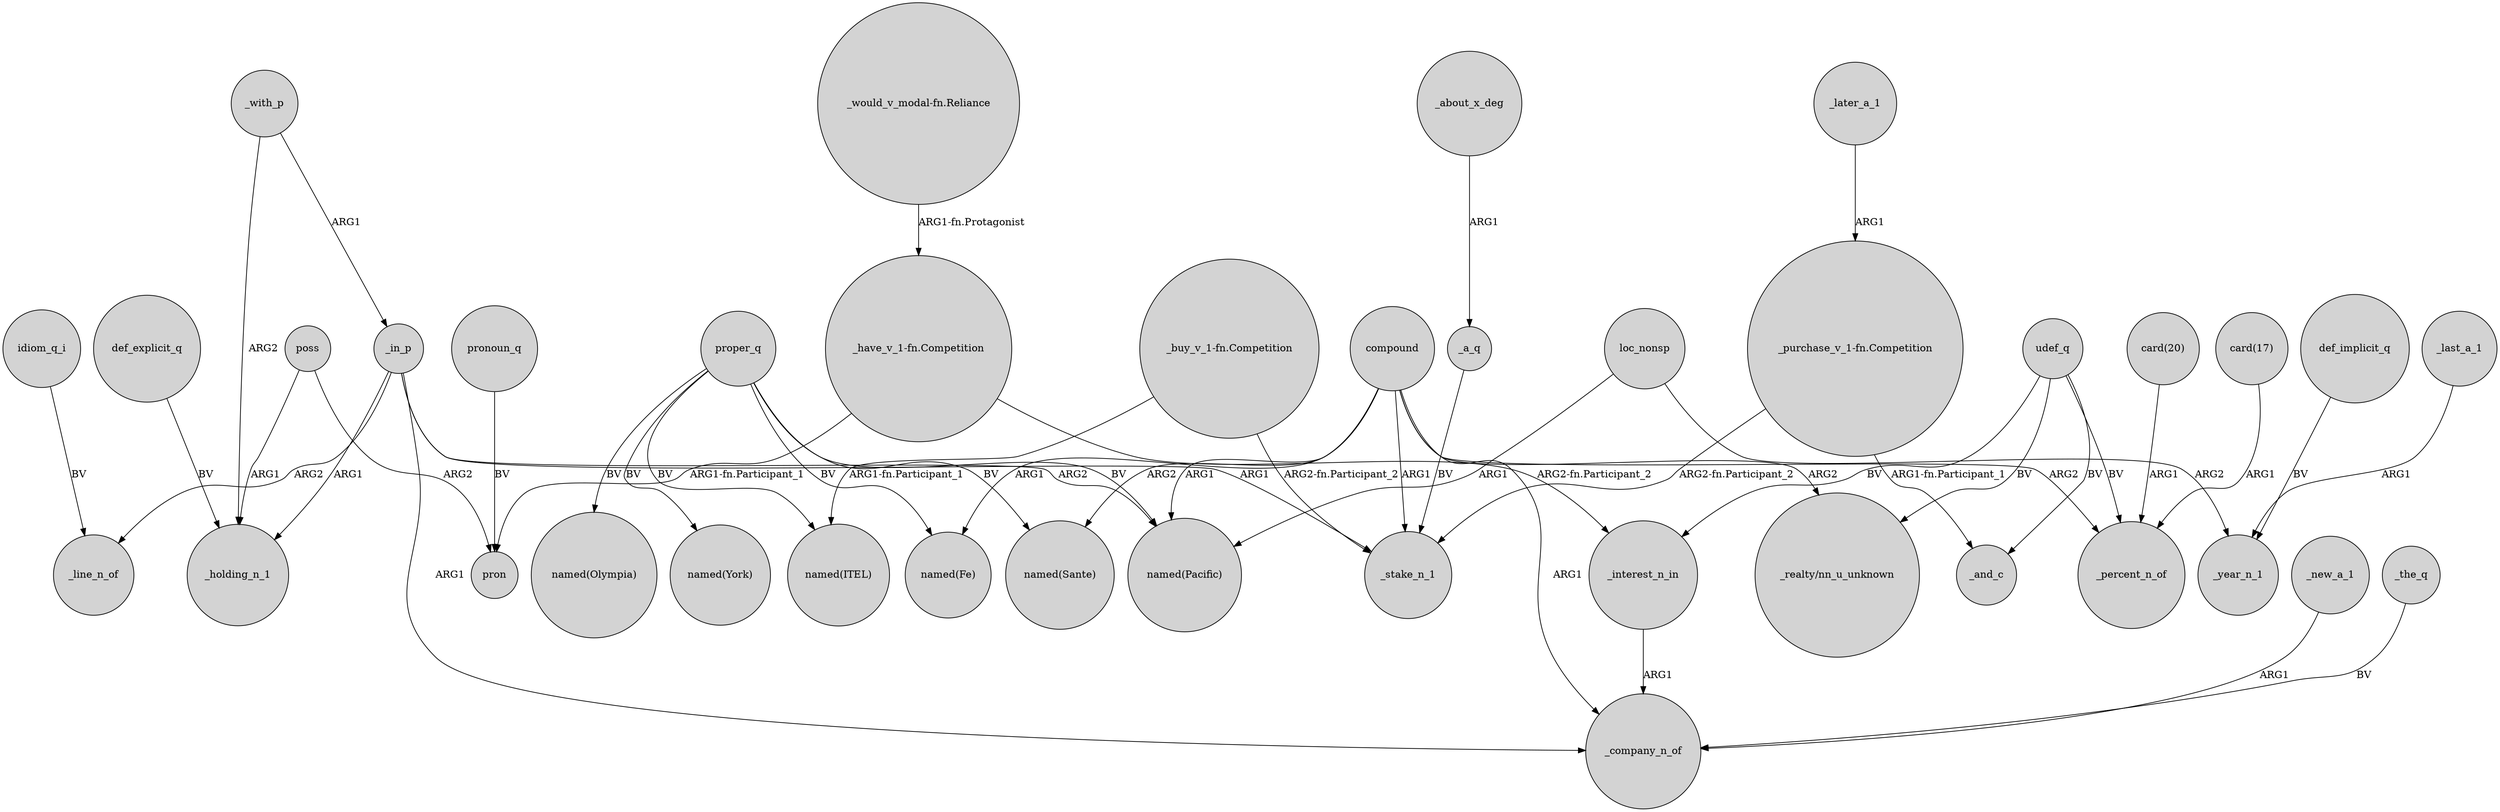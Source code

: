 digraph {
	node [shape=circle style=filled]
	"_would_v_modal-fn.Reliance" -> "_have_v_1-fn.Competition" [label="ARG1-fn.Protagonist"]
	_in_p -> _line_n_of [label=ARG2]
	proper_q -> "named(ITEL)" [label=BV]
	_with_p -> _holding_n_1 [label=ARG2]
	proper_q -> "named(Fe)" [label=BV]
	"card(20)" -> _percent_n_of [label=ARG1]
	"_have_v_1-fn.Competition" -> _interest_n_in [label="ARG2-fn.Participant_2"]
	def_implicit_q -> _year_n_1 [label=BV]
	"card(17)" -> _percent_n_of [label=ARG1]
	proper_q -> "named(Sante)" [label=BV]
	"_have_v_1-fn.Competition" -> pron [label="ARG1-fn.Participant_1"]
	_in_p -> _company_n_of [label=ARG1]
	_interest_n_in -> _company_n_of [label=ARG1]
	compound -> _company_n_of [label=ARG1]
	idiom_q_i -> _line_n_of [label=BV]
	udef_q -> _and_c [label=BV]
	loc_nonsp -> "named(Pacific)" [label=ARG1]
	loc_nonsp -> _year_n_1 [label=ARG2]
	proper_q -> "named(York)" [label=BV]
	_with_p -> _in_p [label=ARG1]
	"_purchase_v_1-fn.Competition" -> _stake_n_1 [label="ARG2-fn.Participant_2"]
	compound -> "named(Pacific)" [label=ARG1]
	pronoun_q -> pron [label=BV]
	udef_q -> "_realty/nn_u_unknown" [label=BV]
	poss -> pron [label=ARG2]
	"_buy_v_1-fn.Competition" -> _stake_n_1 [label="ARG2-fn.Participant_2"]
	udef_q -> _percent_n_of [label=BV]
	compound -> _stake_n_1 [label=ARG1]
	compound -> _percent_n_of [label=ARG2]
	_last_a_1 -> _year_n_1 [label=ARG1]
	compound -> "_realty/nn_u_unknown" [label=ARG2]
	compound -> "named(Fe)" [label=ARG1]
	_in_p -> "named(Pacific)" [label=ARG2]
	"_purchase_v_1-fn.Competition" -> _and_c [label="ARG1-fn.Participant_1"]
	proper_q -> "named(Pacific)" [label=BV]
	def_explicit_q -> _holding_n_1 [label=BV]
	proper_q -> "named(Olympia)" [label=BV]
	poss -> _holding_n_1 [label=ARG1]
	_later_a_1 -> "_purchase_v_1-fn.Competition" [label=ARG1]
	udef_q -> _interest_n_in [label=BV]
	_new_a_1 -> _company_n_of [label=ARG1]
	_about_x_deg -> _a_q [label=ARG1]
	"_buy_v_1-fn.Competition" -> "named(ITEL)" [label="ARG1-fn.Participant_1"]
	compound -> "named(Sante)" [label=ARG2]
	_in_p -> _holding_n_1 [label=ARG1]
	_the_q -> _company_n_of [label=BV]
	_in_p -> _stake_n_1 [label=ARG1]
	_a_q -> _stake_n_1 [label=BV]
}
